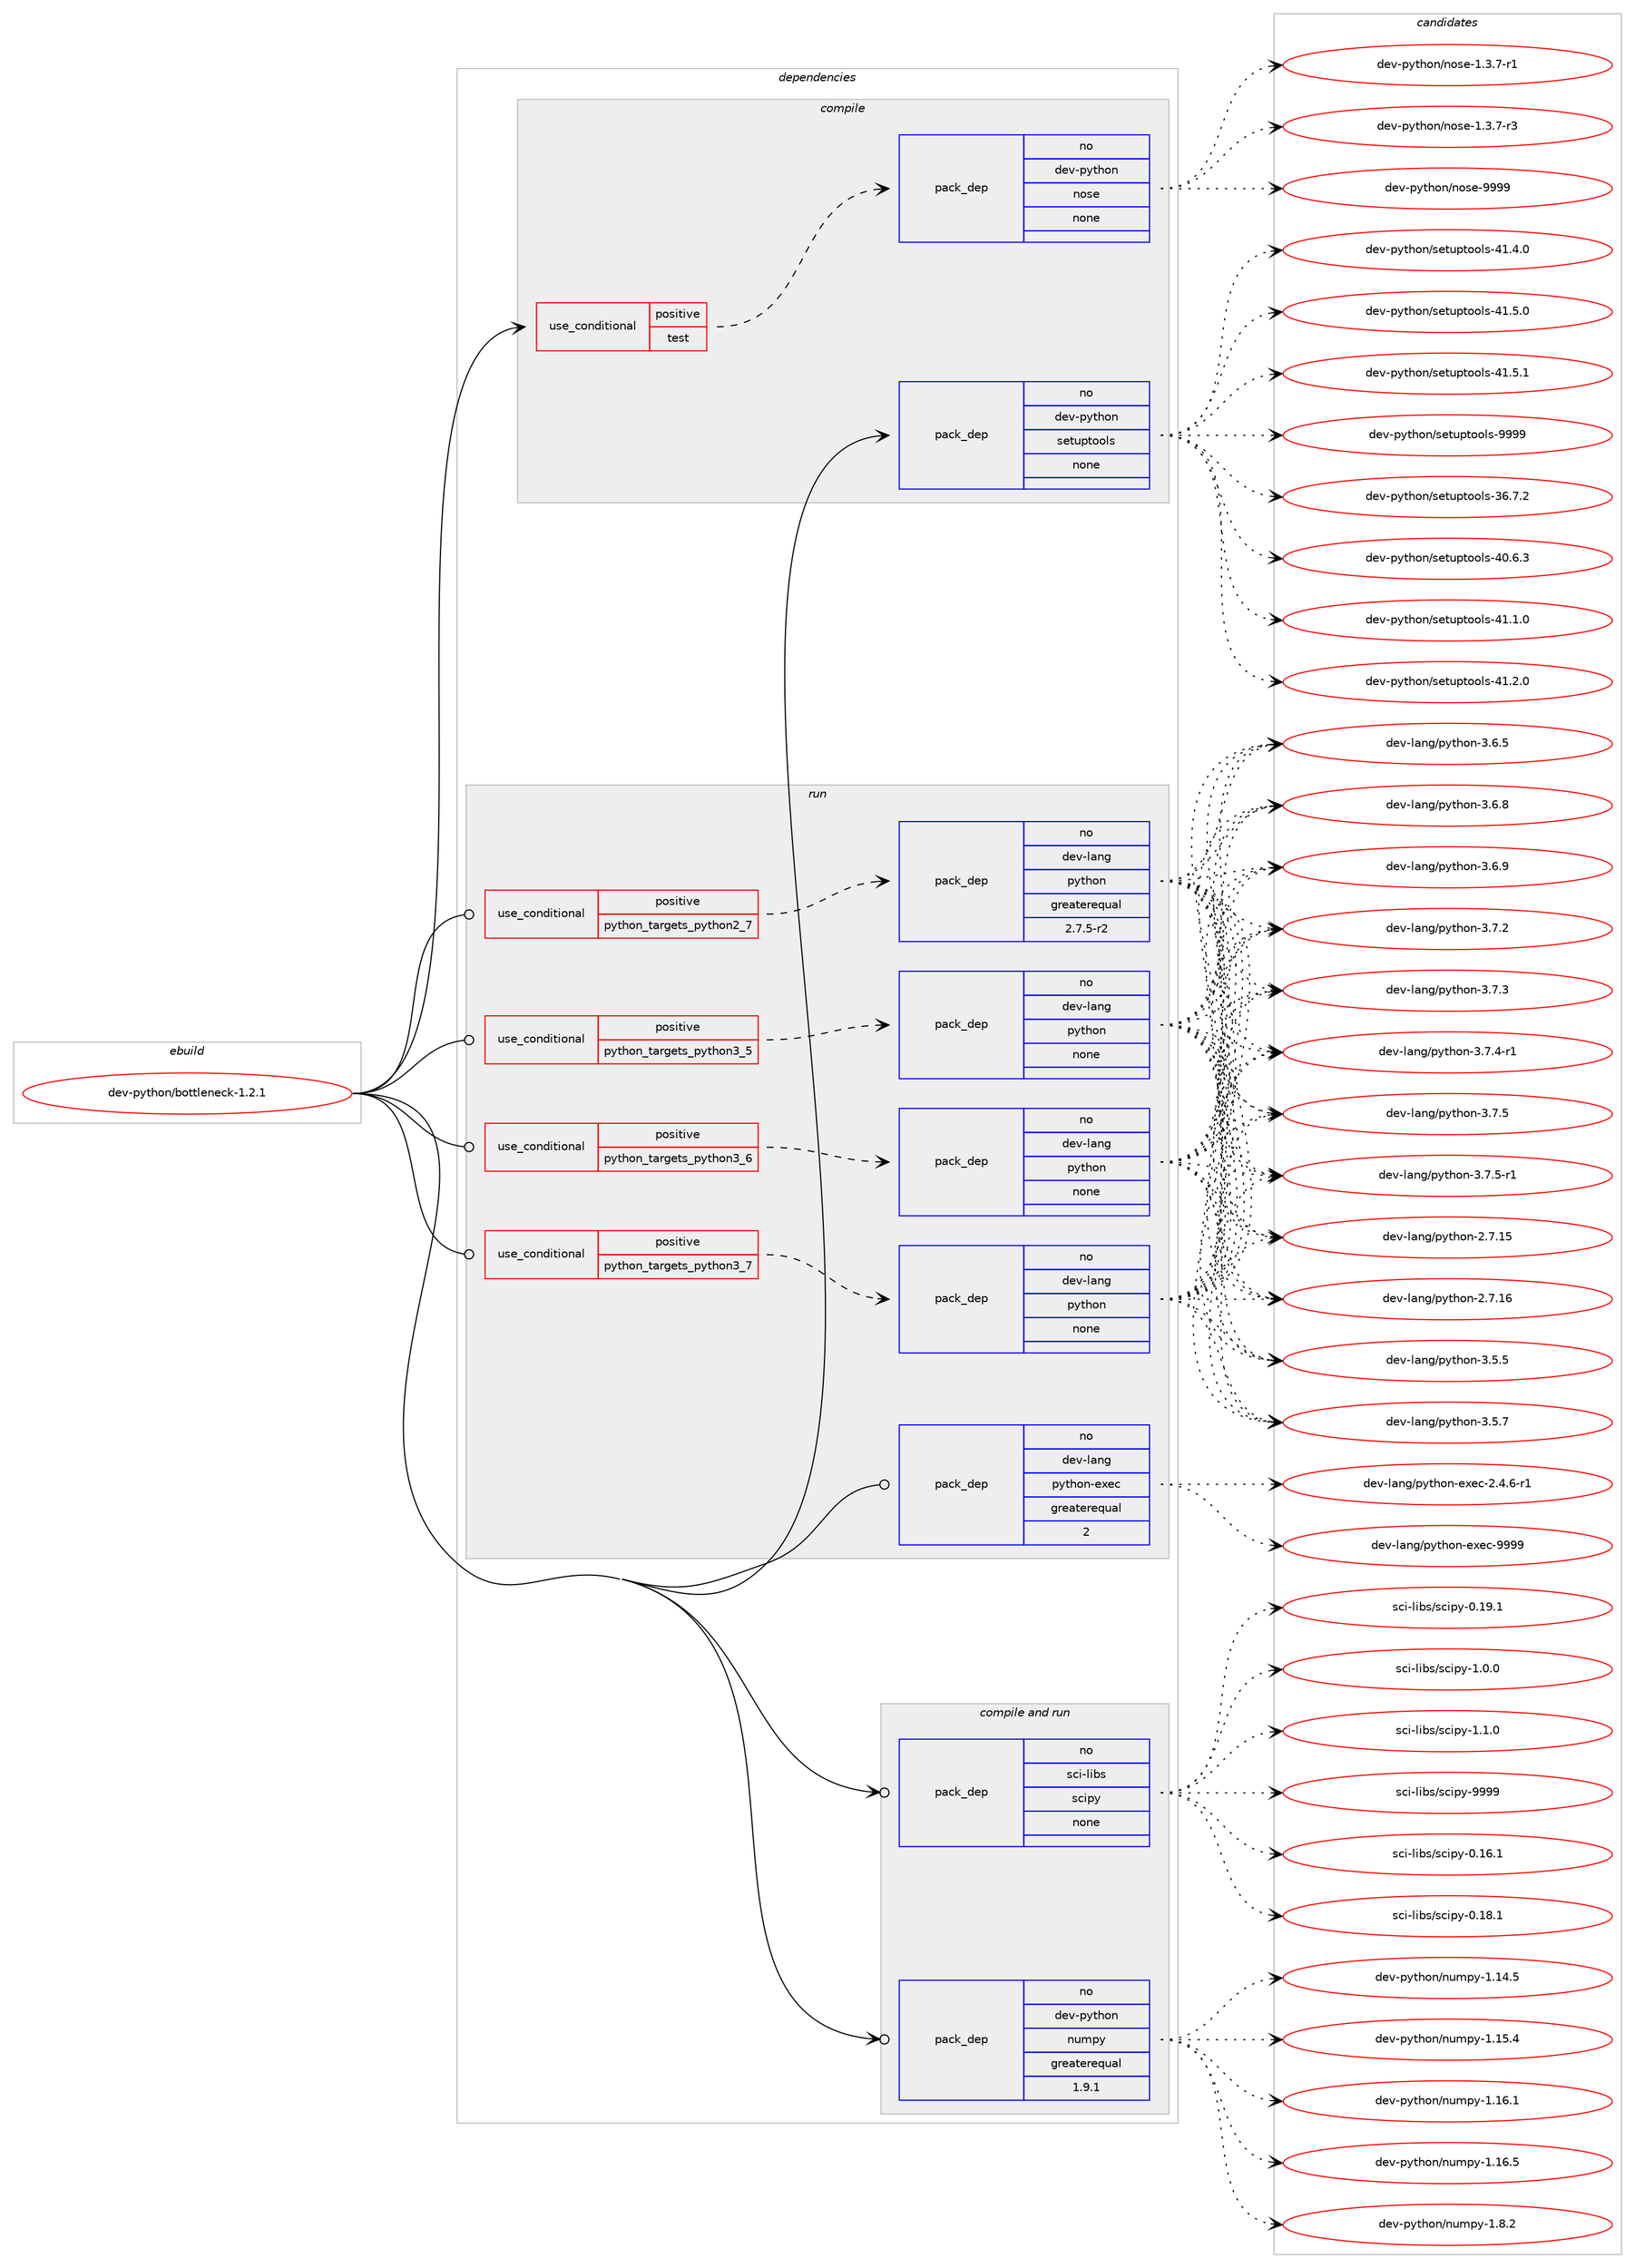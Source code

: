 digraph prolog {

# *************
# Graph options
# *************

newrank=true;
concentrate=true;
compound=true;
graph [rankdir=LR,fontname=Helvetica,fontsize=10,ranksep=1.5];#, ranksep=2.5, nodesep=0.2];
edge  [arrowhead=vee];
node  [fontname=Helvetica,fontsize=10];

# **********
# The ebuild
# **********

subgraph cluster_leftcol {
color=gray;
rank=same;
label=<<i>ebuild</i>>;
id [label="dev-python/bottleneck-1.2.1", color=red, width=4, href="../dev-python/bottleneck-1.2.1.svg"];
}

# ****************
# The dependencies
# ****************

subgraph cluster_midcol {
color=gray;
label=<<i>dependencies</i>>;
subgraph cluster_compile {
fillcolor="#eeeeee";
style=filled;
label=<<i>compile</i>>;
subgraph cond137137 {
dependency597646 [label=<<TABLE BORDER="0" CELLBORDER="1" CELLSPACING="0" CELLPADDING="4"><TR><TD ROWSPAN="3" CELLPADDING="10">use_conditional</TD></TR><TR><TD>positive</TD></TR><TR><TD>test</TD></TR></TABLE>>, shape=none, color=red];
subgraph pack448734 {
dependency597647 [label=<<TABLE BORDER="0" CELLBORDER="1" CELLSPACING="0" CELLPADDING="4" WIDTH="220"><TR><TD ROWSPAN="6" CELLPADDING="30">pack_dep</TD></TR><TR><TD WIDTH="110">no</TD></TR><TR><TD>dev-python</TD></TR><TR><TD>nose</TD></TR><TR><TD>none</TD></TR><TR><TD></TD></TR></TABLE>>, shape=none, color=blue];
}
dependency597646:e -> dependency597647:w [weight=20,style="dashed",arrowhead="vee"];
}
id:e -> dependency597646:w [weight=20,style="solid",arrowhead="vee"];
subgraph pack448735 {
dependency597648 [label=<<TABLE BORDER="0" CELLBORDER="1" CELLSPACING="0" CELLPADDING="4" WIDTH="220"><TR><TD ROWSPAN="6" CELLPADDING="30">pack_dep</TD></TR><TR><TD WIDTH="110">no</TD></TR><TR><TD>dev-python</TD></TR><TR><TD>setuptools</TD></TR><TR><TD>none</TD></TR><TR><TD></TD></TR></TABLE>>, shape=none, color=blue];
}
id:e -> dependency597648:w [weight=20,style="solid",arrowhead="vee"];
}
subgraph cluster_compileandrun {
fillcolor="#eeeeee";
style=filled;
label=<<i>compile and run</i>>;
subgraph pack448736 {
dependency597649 [label=<<TABLE BORDER="0" CELLBORDER="1" CELLSPACING="0" CELLPADDING="4" WIDTH="220"><TR><TD ROWSPAN="6" CELLPADDING="30">pack_dep</TD></TR><TR><TD WIDTH="110">no</TD></TR><TR><TD>dev-python</TD></TR><TR><TD>numpy</TD></TR><TR><TD>greaterequal</TD></TR><TR><TD>1.9.1</TD></TR></TABLE>>, shape=none, color=blue];
}
id:e -> dependency597649:w [weight=20,style="solid",arrowhead="odotvee"];
subgraph pack448737 {
dependency597650 [label=<<TABLE BORDER="0" CELLBORDER="1" CELLSPACING="0" CELLPADDING="4" WIDTH="220"><TR><TD ROWSPAN="6" CELLPADDING="30">pack_dep</TD></TR><TR><TD WIDTH="110">no</TD></TR><TR><TD>sci-libs</TD></TR><TR><TD>scipy</TD></TR><TR><TD>none</TD></TR><TR><TD></TD></TR></TABLE>>, shape=none, color=blue];
}
id:e -> dependency597650:w [weight=20,style="solid",arrowhead="odotvee"];
}
subgraph cluster_run {
fillcolor="#eeeeee";
style=filled;
label=<<i>run</i>>;
subgraph cond137138 {
dependency597651 [label=<<TABLE BORDER="0" CELLBORDER="1" CELLSPACING="0" CELLPADDING="4"><TR><TD ROWSPAN="3" CELLPADDING="10">use_conditional</TD></TR><TR><TD>positive</TD></TR><TR><TD>python_targets_python2_7</TD></TR></TABLE>>, shape=none, color=red];
subgraph pack448738 {
dependency597652 [label=<<TABLE BORDER="0" CELLBORDER="1" CELLSPACING="0" CELLPADDING="4" WIDTH="220"><TR><TD ROWSPAN="6" CELLPADDING="30">pack_dep</TD></TR><TR><TD WIDTH="110">no</TD></TR><TR><TD>dev-lang</TD></TR><TR><TD>python</TD></TR><TR><TD>greaterequal</TD></TR><TR><TD>2.7.5-r2</TD></TR></TABLE>>, shape=none, color=blue];
}
dependency597651:e -> dependency597652:w [weight=20,style="dashed",arrowhead="vee"];
}
id:e -> dependency597651:w [weight=20,style="solid",arrowhead="odot"];
subgraph cond137139 {
dependency597653 [label=<<TABLE BORDER="0" CELLBORDER="1" CELLSPACING="0" CELLPADDING="4"><TR><TD ROWSPAN="3" CELLPADDING="10">use_conditional</TD></TR><TR><TD>positive</TD></TR><TR><TD>python_targets_python3_5</TD></TR></TABLE>>, shape=none, color=red];
subgraph pack448739 {
dependency597654 [label=<<TABLE BORDER="0" CELLBORDER="1" CELLSPACING="0" CELLPADDING="4" WIDTH="220"><TR><TD ROWSPAN="6" CELLPADDING="30">pack_dep</TD></TR><TR><TD WIDTH="110">no</TD></TR><TR><TD>dev-lang</TD></TR><TR><TD>python</TD></TR><TR><TD>none</TD></TR><TR><TD></TD></TR></TABLE>>, shape=none, color=blue];
}
dependency597653:e -> dependency597654:w [weight=20,style="dashed",arrowhead="vee"];
}
id:e -> dependency597653:w [weight=20,style="solid",arrowhead="odot"];
subgraph cond137140 {
dependency597655 [label=<<TABLE BORDER="0" CELLBORDER="1" CELLSPACING="0" CELLPADDING="4"><TR><TD ROWSPAN="3" CELLPADDING="10">use_conditional</TD></TR><TR><TD>positive</TD></TR><TR><TD>python_targets_python3_6</TD></TR></TABLE>>, shape=none, color=red];
subgraph pack448740 {
dependency597656 [label=<<TABLE BORDER="0" CELLBORDER="1" CELLSPACING="0" CELLPADDING="4" WIDTH="220"><TR><TD ROWSPAN="6" CELLPADDING="30">pack_dep</TD></TR><TR><TD WIDTH="110">no</TD></TR><TR><TD>dev-lang</TD></TR><TR><TD>python</TD></TR><TR><TD>none</TD></TR><TR><TD></TD></TR></TABLE>>, shape=none, color=blue];
}
dependency597655:e -> dependency597656:w [weight=20,style="dashed",arrowhead="vee"];
}
id:e -> dependency597655:w [weight=20,style="solid",arrowhead="odot"];
subgraph cond137141 {
dependency597657 [label=<<TABLE BORDER="0" CELLBORDER="1" CELLSPACING="0" CELLPADDING="4"><TR><TD ROWSPAN="3" CELLPADDING="10">use_conditional</TD></TR><TR><TD>positive</TD></TR><TR><TD>python_targets_python3_7</TD></TR></TABLE>>, shape=none, color=red];
subgraph pack448741 {
dependency597658 [label=<<TABLE BORDER="0" CELLBORDER="1" CELLSPACING="0" CELLPADDING="4" WIDTH="220"><TR><TD ROWSPAN="6" CELLPADDING="30">pack_dep</TD></TR><TR><TD WIDTH="110">no</TD></TR><TR><TD>dev-lang</TD></TR><TR><TD>python</TD></TR><TR><TD>none</TD></TR><TR><TD></TD></TR></TABLE>>, shape=none, color=blue];
}
dependency597657:e -> dependency597658:w [weight=20,style="dashed",arrowhead="vee"];
}
id:e -> dependency597657:w [weight=20,style="solid",arrowhead="odot"];
subgraph pack448742 {
dependency597659 [label=<<TABLE BORDER="0" CELLBORDER="1" CELLSPACING="0" CELLPADDING="4" WIDTH="220"><TR><TD ROWSPAN="6" CELLPADDING="30">pack_dep</TD></TR><TR><TD WIDTH="110">no</TD></TR><TR><TD>dev-lang</TD></TR><TR><TD>python-exec</TD></TR><TR><TD>greaterequal</TD></TR><TR><TD>2</TD></TR></TABLE>>, shape=none, color=blue];
}
id:e -> dependency597659:w [weight=20,style="solid",arrowhead="odot"];
}
}

# **************
# The candidates
# **************

subgraph cluster_choices {
rank=same;
color=gray;
label=<<i>candidates</i>>;

subgraph choice448734 {
color=black;
nodesep=1;
choice10010111845112121116104111110471101111151014549465146554511449 [label="dev-python/nose-1.3.7-r1", color=red, width=4,href="../dev-python/nose-1.3.7-r1.svg"];
choice10010111845112121116104111110471101111151014549465146554511451 [label="dev-python/nose-1.3.7-r3", color=red, width=4,href="../dev-python/nose-1.3.7-r3.svg"];
choice10010111845112121116104111110471101111151014557575757 [label="dev-python/nose-9999", color=red, width=4,href="../dev-python/nose-9999.svg"];
dependency597647:e -> choice10010111845112121116104111110471101111151014549465146554511449:w [style=dotted,weight="100"];
dependency597647:e -> choice10010111845112121116104111110471101111151014549465146554511451:w [style=dotted,weight="100"];
dependency597647:e -> choice10010111845112121116104111110471101111151014557575757:w [style=dotted,weight="100"];
}
subgraph choice448735 {
color=black;
nodesep=1;
choice100101118451121211161041111104711510111611711211611111110811545515446554650 [label="dev-python/setuptools-36.7.2", color=red, width=4,href="../dev-python/setuptools-36.7.2.svg"];
choice100101118451121211161041111104711510111611711211611111110811545524846544651 [label="dev-python/setuptools-40.6.3", color=red, width=4,href="../dev-python/setuptools-40.6.3.svg"];
choice100101118451121211161041111104711510111611711211611111110811545524946494648 [label="dev-python/setuptools-41.1.0", color=red, width=4,href="../dev-python/setuptools-41.1.0.svg"];
choice100101118451121211161041111104711510111611711211611111110811545524946504648 [label="dev-python/setuptools-41.2.0", color=red, width=4,href="../dev-python/setuptools-41.2.0.svg"];
choice100101118451121211161041111104711510111611711211611111110811545524946524648 [label="dev-python/setuptools-41.4.0", color=red, width=4,href="../dev-python/setuptools-41.4.0.svg"];
choice100101118451121211161041111104711510111611711211611111110811545524946534648 [label="dev-python/setuptools-41.5.0", color=red, width=4,href="../dev-python/setuptools-41.5.0.svg"];
choice100101118451121211161041111104711510111611711211611111110811545524946534649 [label="dev-python/setuptools-41.5.1", color=red, width=4,href="../dev-python/setuptools-41.5.1.svg"];
choice10010111845112121116104111110471151011161171121161111111081154557575757 [label="dev-python/setuptools-9999", color=red, width=4,href="../dev-python/setuptools-9999.svg"];
dependency597648:e -> choice100101118451121211161041111104711510111611711211611111110811545515446554650:w [style=dotted,weight="100"];
dependency597648:e -> choice100101118451121211161041111104711510111611711211611111110811545524846544651:w [style=dotted,weight="100"];
dependency597648:e -> choice100101118451121211161041111104711510111611711211611111110811545524946494648:w [style=dotted,weight="100"];
dependency597648:e -> choice100101118451121211161041111104711510111611711211611111110811545524946504648:w [style=dotted,weight="100"];
dependency597648:e -> choice100101118451121211161041111104711510111611711211611111110811545524946524648:w [style=dotted,weight="100"];
dependency597648:e -> choice100101118451121211161041111104711510111611711211611111110811545524946534648:w [style=dotted,weight="100"];
dependency597648:e -> choice100101118451121211161041111104711510111611711211611111110811545524946534649:w [style=dotted,weight="100"];
dependency597648:e -> choice10010111845112121116104111110471151011161171121161111111081154557575757:w [style=dotted,weight="100"];
}
subgraph choice448736 {
color=black;
nodesep=1;
choice100101118451121211161041111104711011710911212145494649524653 [label="dev-python/numpy-1.14.5", color=red, width=4,href="../dev-python/numpy-1.14.5.svg"];
choice100101118451121211161041111104711011710911212145494649534652 [label="dev-python/numpy-1.15.4", color=red, width=4,href="../dev-python/numpy-1.15.4.svg"];
choice100101118451121211161041111104711011710911212145494649544649 [label="dev-python/numpy-1.16.1", color=red, width=4,href="../dev-python/numpy-1.16.1.svg"];
choice100101118451121211161041111104711011710911212145494649544653 [label="dev-python/numpy-1.16.5", color=red, width=4,href="../dev-python/numpy-1.16.5.svg"];
choice1001011184511212111610411111047110117109112121454946564650 [label="dev-python/numpy-1.8.2", color=red, width=4,href="../dev-python/numpy-1.8.2.svg"];
dependency597649:e -> choice100101118451121211161041111104711011710911212145494649524653:w [style=dotted,weight="100"];
dependency597649:e -> choice100101118451121211161041111104711011710911212145494649534652:w [style=dotted,weight="100"];
dependency597649:e -> choice100101118451121211161041111104711011710911212145494649544649:w [style=dotted,weight="100"];
dependency597649:e -> choice100101118451121211161041111104711011710911212145494649544653:w [style=dotted,weight="100"];
dependency597649:e -> choice1001011184511212111610411111047110117109112121454946564650:w [style=dotted,weight="100"];
}
subgraph choice448737 {
color=black;
nodesep=1;
choice115991054510810598115471159910511212145484649544649 [label="sci-libs/scipy-0.16.1", color=red, width=4,href="../sci-libs/scipy-0.16.1.svg"];
choice115991054510810598115471159910511212145484649564649 [label="sci-libs/scipy-0.18.1", color=red, width=4,href="../sci-libs/scipy-0.18.1.svg"];
choice115991054510810598115471159910511212145484649574649 [label="sci-libs/scipy-0.19.1", color=red, width=4,href="../sci-libs/scipy-0.19.1.svg"];
choice1159910545108105981154711599105112121454946484648 [label="sci-libs/scipy-1.0.0", color=red, width=4,href="../sci-libs/scipy-1.0.0.svg"];
choice1159910545108105981154711599105112121454946494648 [label="sci-libs/scipy-1.1.0", color=red, width=4,href="../sci-libs/scipy-1.1.0.svg"];
choice11599105451081059811547115991051121214557575757 [label="sci-libs/scipy-9999", color=red, width=4,href="../sci-libs/scipy-9999.svg"];
dependency597650:e -> choice115991054510810598115471159910511212145484649544649:w [style=dotted,weight="100"];
dependency597650:e -> choice115991054510810598115471159910511212145484649564649:w [style=dotted,weight="100"];
dependency597650:e -> choice115991054510810598115471159910511212145484649574649:w [style=dotted,weight="100"];
dependency597650:e -> choice1159910545108105981154711599105112121454946484648:w [style=dotted,weight="100"];
dependency597650:e -> choice1159910545108105981154711599105112121454946494648:w [style=dotted,weight="100"];
dependency597650:e -> choice11599105451081059811547115991051121214557575757:w [style=dotted,weight="100"];
}
subgraph choice448738 {
color=black;
nodesep=1;
choice10010111845108971101034711212111610411111045504655464953 [label="dev-lang/python-2.7.15", color=red, width=4,href="../dev-lang/python-2.7.15.svg"];
choice10010111845108971101034711212111610411111045504655464954 [label="dev-lang/python-2.7.16", color=red, width=4,href="../dev-lang/python-2.7.16.svg"];
choice100101118451089711010347112121116104111110455146534653 [label="dev-lang/python-3.5.5", color=red, width=4,href="../dev-lang/python-3.5.5.svg"];
choice100101118451089711010347112121116104111110455146534655 [label="dev-lang/python-3.5.7", color=red, width=4,href="../dev-lang/python-3.5.7.svg"];
choice100101118451089711010347112121116104111110455146544653 [label="dev-lang/python-3.6.5", color=red, width=4,href="../dev-lang/python-3.6.5.svg"];
choice100101118451089711010347112121116104111110455146544656 [label="dev-lang/python-3.6.8", color=red, width=4,href="../dev-lang/python-3.6.8.svg"];
choice100101118451089711010347112121116104111110455146544657 [label="dev-lang/python-3.6.9", color=red, width=4,href="../dev-lang/python-3.6.9.svg"];
choice100101118451089711010347112121116104111110455146554650 [label="dev-lang/python-3.7.2", color=red, width=4,href="../dev-lang/python-3.7.2.svg"];
choice100101118451089711010347112121116104111110455146554651 [label="dev-lang/python-3.7.3", color=red, width=4,href="../dev-lang/python-3.7.3.svg"];
choice1001011184510897110103471121211161041111104551465546524511449 [label="dev-lang/python-3.7.4-r1", color=red, width=4,href="../dev-lang/python-3.7.4-r1.svg"];
choice100101118451089711010347112121116104111110455146554653 [label="dev-lang/python-3.7.5", color=red, width=4,href="../dev-lang/python-3.7.5.svg"];
choice1001011184510897110103471121211161041111104551465546534511449 [label="dev-lang/python-3.7.5-r1", color=red, width=4,href="../dev-lang/python-3.7.5-r1.svg"];
dependency597652:e -> choice10010111845108971101034711212111610411111045504655464953:w [style=dotted,weight="100"];
dependency597652:e -> choice10010111845108971101034711212111610411111045504655464954:w [style=dotted,weight="100"];
dependency597652:e -> choice100101118451089711010347112121116104111110455146534653:w [style=dotted,weight="100"];
dependency597652:e -> choice100101118451089711010347112121116104111110455146534655:w [style=dotted,weight="100"];
dependency597652:e -> choice100101118451089711010347112121116104111110455146544653:w [style=dotted,weight="100"];
dependency597652:e -> choice100101118451089711010347112121116104111110455146544656:w [style=dotted,weight="100"];
dependency597652:e -> choice100101118451089711010347112121116104111110455146544657:w [style=dotted,weight="100"];
dependency597652:e -> choice100101118451089711010347112121116104111110455146554650:w [style=dotted,weight="100"];
dependency597652:e -> choice100101118451089711010347112121116104111110455146554651:w [style=dotted,weight="100"];
dependency597652:e -> choice1001011184510897110103471121211161041111104551465546524511449:w [style=dotted,weight="100"];
dependency597652:e -> choice100101118451089711010347112121116104111110455146554653:w [style=dotted,weight="100"];
dependency597652:e -> choice1001011184510897110103471121211161041111104551465546534511449:w [style=dotted,weight="100"];
}
subgraph choice448739 {
color=black;
nodesep=1;
choice10010111845108971101034711212111610411111045504655464953 [label="dev-lang/python-2.7.15", color=red, width=4,href="../dev-lang/python-2.7.15.svg"];
choice10010111845108971101034711212111610411111045504655464954 [label="dev-lang/python-2.7.16", color=red, width=4,href="../dev-lang/python-2.7.16.svg"];
choice100101118451089711010347112121116104111110455146534653 [label="dev-lang/python-3.5.5", color=red, width=4,href="../dev-lang/python-3.5.5.svg"];
choice100101118451089711010347112121116104111110455146534655 [label="dev-lang/python-3.5.7", color=red, width=4,href="../dev-lang/python-3.5.7.svg"];
choice100101118451089711010347112121116104111110455146544653 [label="dev-lang/python-3.6.5", color=red, width=4,href="../dev-lang/python-3.6.5.svg"];
choice100101118451089711010347112121116104111110455146544656 [label="dev-lang/python-3.6.8", color=red, width=4,href="../dev-lang/python-3.6.8.svg"];
choice100101118451089711010347112121116104111110455146544657 [label="dev-lang/python-3.6.9", color=red, width=4,href="../dev-lang/python-3.6.9.svg"];
choice100101118451089711010347112121116104111110455146554650 [label="dev-lang/python-3.7.2", color=red, width=4,href="../dev-lang/python-3.7.2.svg"];
choice100101118451089711010347112121116104111110455146554651 [label="dev-lang/python-3.7.3", color=red, width=4,href="../dev-lang/python-3.7.3.svg"];
choice1001011184510897110103471121211161041111104551465546524511449 [label="dev-lang/python-3.7.4-r1", color=red, width=4,href="../dev-lang/python-3.7.4-r1.svg"];
choice100101118451089711010347112121116104111110455146554653 [label="dev-lang/python-3.7.5", color=red, width=4,href="../dev-lang/python-3.7.5.svg"];
choice1001011184510897110103471121211161041111104551465546534511449 [label="dev-lang/python-3.7.5-r1", color=red, width=4,href="../dev-lang/python-3.7.5-r1.svg"];
dependency597654:e -> choice10010111845108971101034711212111610411111045504655464953:w [style=dotted,weight="100"];
dependency597654:e -> choice10010111845108971101034711212111610411111045504655464954:w [style=dotted,weight="100"];
dependency597654:e -> choice100101118451089711010347112121116104111110455146534653:w [style=dotted,weight="100"];
dependency597654:e -> choice100101118451089711010347112121116104111110455146534655:w [style=dotted,weight="100"];
dependency597654:e -> choice100101118451089711010347112121116104111110455146544653:w [style=dotted,weight="100"];
dependency597654:e -> choice100101118451089711010347112121116104111110455146544656:w [style=dotted,weight="100"];
dependency597654:e -> choice100101118451089711010347112121116104111110455146544657:w [style=dotted,weight="100"];
dependency597654:e -> choice100101118451089711010347112121116104111110455146554650:w [style=dotted,weight="100"];
dependency597654:e -> choice100101118451089711010347112121116104111110455146554651:w [style=dotted,weight="100"];
dependency597654:e -> choice1001011184510897110103471121211161041111104551465546524511449:w [style=dotted,weight="100"];
dependency597654:e -> choice100101118451089711010347112121116104111110455146554653:w [style=dotted,weight="100"];
dependency597654:e -> choice1001011184510897110103471121211161041111104551465546534511449:w [style=dotted,weight="100"];
}
subgraph choice448740 {
color=black;
nodesep=1;
choice10010111845108971101034711212111610411111045504655464953 [label="dev-lang/python-2.7.15", color=red, width=4,href="../dev-lang/python-2.7.15.svg"];
choice10010111845108971101034711212111610411111045504655464954 [label="dev-lang/python-2.7.16", color=red, width=4,href="../dev-lang/python-2.7.16.svg"];
choice100101118451089711010347112121116104111110455146534653 [label="dev-lang/python-3.5.5", color=red, width=4,href="../dev-lang/python-3.5.5.svg"];
choice100101118451089711010347112121116104111110455146534655 [label="dev-lang/python-3.5.7", color=red, width=4,href="../dev-lang/python-3.5.7.svg"];
choice100101118451089711010347112121116104111110455146544653 [label="dev-lang/python-3.6.5", color=red, width=4,href="../dev-lang/python-3.6.5.svg"];
choice100101118451089711010347112121116104111110455146544656 [label="dev-lang/python-3.6.8", color=red, width=4,href="../dev-lang/python-3.6.8.svg"];
choice100101118451089711010347112121116104111110455146544657 [label="dev-lang/python-3.6.9", color=red, width=4,href="../dev-lang/python-3.6.9.svg"];
choice100101118451089711010347112121116104111110455146554650 [label="dev-lang/python-3.7.2", color=red, width=4,href="../dev-lang/python-3.7.2.svg"];
choice100101118451089711010347112121116104111110455146554651 [label="dev-lang/python-3.7.3", color=red, width=4,href="../dev-lang/python-3.7.3.svg"];
choice1001011184510897110103471121211161041111104551465546524511449 [label="dev-lang/python-3.7.4-r1", color=red, width=4,href="../dev-lang/python-3.7.4-r1.svg"];
choice100101118451089711010347112121116104111110455146554653 [label="dev-lang/python-3.7.5", color=red, width=4,href="../dev-lang/python-3.7.5.svg"];
choice1001011184510897110103471121211161041111104551465546534511449 [label="dev-lang/python-3.7.5-r1", color=red, width=4,href="../dev-lang/python-3.7.5-r1.svg"];
dependency597656:e -> choice10010111845108971101034711212111610411111045504655464953:w [style=dotted,weight="100"];
dependency597656:e -> choice10010111845108971101034711212111610411111045504655464954:w [style=dotted,weight="100"];
dependency597656:e -> choice100101118451089711010347112121116104111110455146534653:w [style=dotted,weight="100"];
dependency597656:e -> choice100101118451089711010347112121116104111110455146534655:w [style=dotted,weight="100"];
dependency597656:e -> choice100101118451089711010347112121116104111110455146544653:w [style=dotted,weight="100"];
dependency597656:e -> choice100101118451089711010347112121116104111110455146544656:w [style=dotted,weight="100"];
dependency597656:e -> choice100101118451089711010347112121116104111110455146544657:w [style=dotted,weight="100"];
dependency597656:e -> choice100101118451089711010347112121116104111110455146554650:w [style=dotted,weight="100"];
dependency597656:e -> choice100101118451089711010347112121116104111110455146554651:w [style=dotted,weight="100"];
dependency597656:e -> choice1001011184510897110103471121211161041111104551465546524511449:w [style=dotted,weight="100"];
dependency597656:e -> choice100101118451089711010347112121116104111110455146554653:w [style=dotted,weight="100"];
dependency597656:e -> choice1001011184510897110103471121211161041111104551465546534511449:w [style=dotted,weight="100"];
}
subgraph choice448741 {
color=black;
nodesep=1;
choice10010111845108971101034711212111610411111045504655464953 [label="dev-lang/python-2.7.15", color=red, width=4,href="../dev-lang/python-2.7.15.svg"];
choice10010111845108971101034711212111610411111045504655464954 [label="dev-lang/python-2.7.16", color=red, width=4,href="../dev-lang/python-2.7.16.svg"];
choice100101118451089711010347112121116104111110455146534653 [label="dev-lang/python-3.5.5", color=red, width=4,href="../dev-lang/python-3.5.5.svg"];
choice100101118451089711010347112121116104111110455146534655 [label="dev-lang/python-3.5.7", color=red, width=4,href="../dev-lang/python-3.5.7.svg"];
choice100101118451089711010347112121116104111110455146544653 [label="dev-lang/python-3.6.5", color=red, width=4,href="../dev-lang/python-3.6.5.svg"];
choice100101118451089711010347112121116104111110455146544656 [label="dev-lang/python-3.6.8", color=red, width=4,href="../dev-lang/python-3.6.8.svg"];
choice100101118451089711010347112121116104111110455146544657 [label="dev-lang/python-3.6.9", color=red, width=4,href="../dev-lang/python-3.6.9.svg"];
choice100101118451089711010347112121116104111110455146554650 [label="dev-lang/python-3.7.2", color=red, width=4,href="../dev-lang/python-3.7.2.svg"];
choice100101118451089711010347112121116104111110455146554651 [label="dev-lang/python-3.7.3", color=red, width=4,href="../dev-lang/python-3.7.3.svg"];
choice1001011184510897110103471121211161041111104551465546524511449 [label="dev-lang/python-3.7.4-r1", color=red, width=4,href="../dev-lang/python-3.7.4-r1.svg"];
choice100101118451089711010347112121116104111110455146554653 [label="dev-lang/python-3.7.5", color=red, width=4,href="../dev-lang/python-3.7.5.svg"];
choice1001011184510897110103471121211161041111104551465546534511449 [label="dev-lang/python-3.7.5-r1", color=red, width=4,href="../dev-lang/python-3.7.5-r1.svg"];
dependency597658:e -> choice10010111845108971101034711212111610411111045504655464953:w [style=dotted,weight="100"];
dependency597658:e -> choice10010111845108971101034711212111610411111045504655464954:w [style=dotted,weight="100"];
dependency597658:e -> choice100101118451089711010347112121116104111110455146534653:w [style=dotted,weight="100"];
dependency597658:e -> choice100101118451089711010347112121116104111110455146534655:w [style=dotted,weight="100"];
dependency597658:e -> choice100101118451089711010347112121116104111110455146544653:w [style=dotted,weight="100"];
dependency597658:e -> choice100101118451089711010347112121116104111110455146544656:w [style=dotted,weight="100"];
dependency597658:e -> choice100101118451089711010347112121116104111110455146544657:w [style=dotted,weight="100"];
dependency597658:e -> choice100101118451089711010347112121116104111110455146554650:w [style=dotted,weight="100"];
dependency597658:e -> choice100101118451089711010347112121116104111110455146554651:w [style=dotted,weight="100"];
dependency597658:e -> choice1001011184510897110103471121211161041111104551465546524511449:w [style=dotted,weight="100"];
dependency597658:e -> choice100101118451089711010347112121116104111110455146554653:w [style=dotted,weight="100"];
dependency597658:e -> choice1001011184510897110103471121211161041111104551465546534511449:w [style=dotted,weight="100"];
}
subgraph choice448742 {
color=black;
nodesep=1;
choice10010111845108971101034711212111610411111045101120101994550465246544511449 [label="dev-lang/python-exec-2.4.6-r1", color=red, width=4,href="../dev-lang/python-exec-2.4.6-r1.svg"];
choice10010111845108971101034711212111610411111045101120101994557575757 [label="dev-lang/python-exec-9999", color=red, width=4,href="../dev-lang/python-exec-9999.svg"];
dependency597659:e -> choice10010111845108971101034711212111610411111045101120101994550465246544511449:w [style=dotted,weight="100"];
dependency597659:e -> choice10010111845108971101034711212111610411111045101120101994557575757:w [style=dotted,weight="100"];
}
}

}
